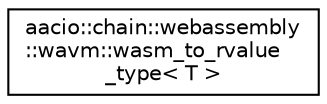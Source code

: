 digraph "Graphical Class Hierarchy"
{
  edge [fontname="Helvetica",fontsize="10",labelfontname="Helvetica",labelfontsize="10"];
  node [fontname="Helvetica",fontsize="10",shape=record];
  rankdir="LR";
  Node0 [label="aacio::chain::webassembly\l::wavm::wasm_to_rvalue\l_type\< T \>",height=0.2,width=0.4,color="black", fillcolor="white", style="filled",URL="$structaacio_1_1chain_1_1webassembly_1_1wavm_1_1wasm__to__rvalue__type.html"];
}
